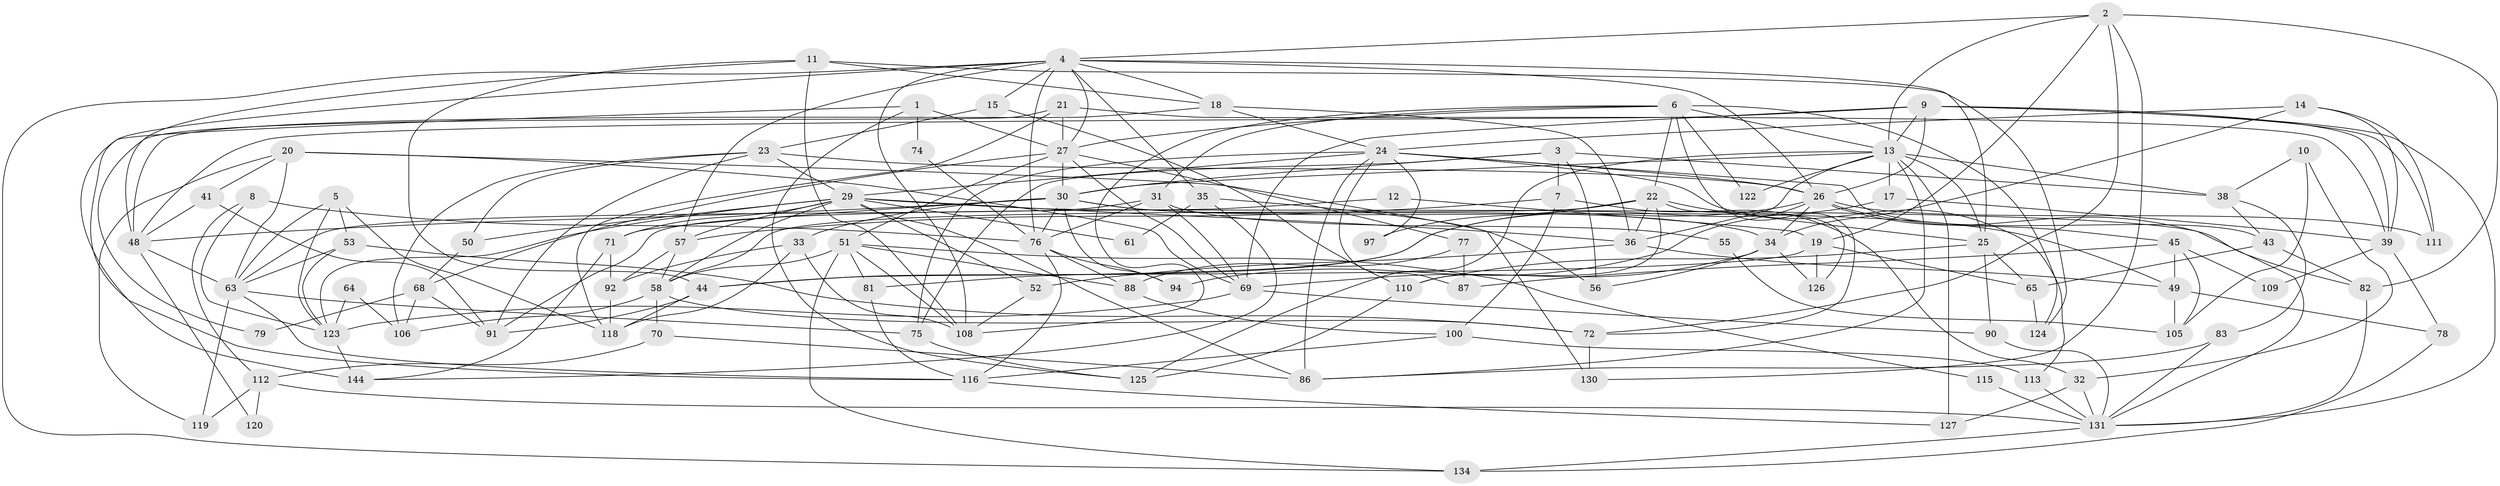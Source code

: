 // original degree distribution, {5: 0.20833333333333334, 3: 0.2777777777777778, 4: 0.2986111111111111, 2: 0.10416666666666667, 6: 0.0763888888888889, 7: 0.020833333333333332, 9: 0.006944444444444444, 8: 0.006944444444444444}
// Generated by graph-tools (version 1.1) at 2025/18/03/04/25 18:18:39]
// undirected, 100 vertices, 237 edges
graph export_dot {
graph [start="1"]
  node [color=gray90,style=filled];
  1;
  2 [super="+99+143"];
  3 [super="+89"];
  4 [super="+28+16"];
  5;
  6 [super="+101"];
  7;
  8;
  9 [super="+42"];
  10;
  11;
  12;
  13 [super="+96+40"];
  14;
  15;
  17;
  18 [super="+54"];
  19;
  20;
  21;
  22 [super="+133"];
  23 [super="+128"];
  24 [super="+46+80"];
  25 [super="+85"];
  26 [super="+84+114"];
  27 [super="+60+93"];
  29 [super="+37"];
  30 [super="+66+73"];
  31 [super="+103"];
  32;
  33 [super="+47"];
  34 [super="+117"];
  35;
  36;
  38;
  39 [super="+62"];
  41;
  43;
  44;
  45 [super="+135"];
  48 [super="+139"];
  49 [super="+59"];
  50;
  51 [super="+95"];
  52;
  53;
  55;
  56;
  57;
  58 [super="+136"];
  61;
  63 [super="+102"];
  64;
  65;
  68;
  69 [super="+98"];
  70;
  71;
  72 [super="+137"];
  74;
  75;
  76 [super="+140+104"];
  77;
  78;
  79;
  81;
  82;
  83;
  86 [super="+138"];
  87;
  88;
  90;
  91;
  92;
  94;
  97;
  100;
  105;
  106;
  108;
  109;
  110;
  111;
  112 [super="+132"];
  113;
  115;
  116 [super="+142"];
  118;
  119;
  120;
  122;
  123;
  124;
  125;
  126;
  127;
  130;
  131 [super="+141"];
  134;
  144;
  1 -- 125;
  1 -- 144;
  1 -- 74;
  1 -- 27 [weight=2];
  2 -- 19;
  2 -- 130;
  2 -- 82;
  2 -- 72;
  2 -- 4;
  2 -- 13;
  3 -- 7;
  3 -- 75;
  3 -- 56;
  3 -- 38;
  3 -- 30;
  4 -- 15;
  4 -- 35;
  4 -- 25;
  4 -- 57;
  4 -- 108;
  4 -- 18;
  4 -- 116;
  4 -- 134;
  4 -- 26;
  4 -- 76;
  4 -- 27;
  5 -- 53;
  5 -- 118;
  5 -- 63;
  5 -- 123;
  6 -- 124;
  6 -- 72;
  6 -- 122;
  6 -- 108;
  6 -- 13;
  6 -- 22;
  6 -- 31;
  6 -- 27;
  7 -- 57;
  7 -- 32;
  7 -- 100;
  8 -- 76;
  8 -- 123;
  8 -- 112;
  9 -- 48 [weight=2];
  9 -- 111;
  9 -- 39;
  9 -- 131;
  9 -- 69;
  9 -- 26;
  9 -- 13;
  10 -- 38;
  10 -- 32;
  10 -- 105;
  11 -- 48;
  11 -- 18;
  11 -- 44;
  11 -- 108;
  11 -- 124;
  12 -- 91;
  12 -- 19;
  13 -- 17 [weight=2];
  13 -- 38 [weight=2];
  13 -- 25;
  13 -- 36;
  13 -- 86;
  13 -- 122;
  13 -- 125;
  13 -- 30;
  13 -- 127;
  14 -- 111;
  14 -- 34;
  14 -- 39;
  14 -- 24;
  15 -- 110;
  15 -- 23;
  17 -- 44;
  17 -- 39;
  18 -- 36;
  18 -- 48;
  18 -- 24;
  19 -- 126;
  19 -- 44;
  19 -- 65;
  20 -- 130;
  20 -- 69;
  20 -- 41;
  20 -- 63;
  20 -- 119;
  21 -- 79;
  21 -- 118;
  21 -- 39;
  21 -- 27;
  22 -- 110;
  22 -- 58;
  22 -- 36;
  22 -- 97;
  22 -- 25;
  22 -- 126;
  23 -- 106;
  23 -- 50;
  23 -- 91;
  23 -- 26;
  23 -- 29;
  24 -- 113;
  24 -- 87;
  24 -- 97;
  24 -- 75;
  24 -- 26;
  24 -- 43;
  24 -- 29;
  24 -- 86;
  25 -- 90;
  25 -- 65;
  25 -- 110;
  26 -- 81;
  26 -- 94;
  26 -- 131;
  26 -- 45;
  26 -- 111;
  26 -- 34;
  27 -- 69;
  27 -- 68;
  27 -- 30;
  27 -- 77;
  27 -- 51;
  29 -- 36;
  29 -- 82;
  29 -- 71;
  29 -- 50;
  29 -- 61;
  29 -- 52;
  29 -- 86;
  29 -- 57;
  29 -- 123;
  29 -- 58;
  30 -- 94;
  30 -- 49;
  30 -- 33;
  30 -- 76;
  30 -- 48;
  30 -- 34;
  30 -- 71;
  31 -- 69;
  31 -- 55;
  31 -- 76;
  31 -- 63;
  32 -- 127;
  32 -- 131;
  33 -- 118;
  33 -- 108;
  33 -- 92;
  34 -- 69;
  34 -- 126;
  34 -- 56;
  35 -- 56;
  35 -- 61;
  35 -- 144;
  36 -- 49;
  36 -- 52;
  38 -- 83;
  38 -- 43;
  39 -- 78;
  39 -- 109;
  41 -- 91;
  41 -- 48;
  43 -- 65;
  43 -- 82;
  44 -- 91;
  44 -- 118;
  45 -- 87;
  45 -- 105;
  45 -- 109;
  45 -- 49;
  48 -- 120;
  48 -- 63;
  49 -- 105;
  49 -- 78;
  50 -- 68;
  51 -- 134;
  51 -- 81;
  51 -- 115;
  51 -- 88;
  51 -- 58;
  51 -- 108;
  52 -- 108;
  53 -- 63;
  53 -- 123;
  53 -- 72;
  55 -- 105;
  57 -- 92;
  57 -- 58;
  58 -- 70;
  58 -- 106;
  58 -- 72;
  63 -- 119;
  63 -- 75;
  63 -- 116;
  64 -- 106;
  64 -- 123;
  65 -- 124;
  68 -- 79;
  68 -- 91;
  68 -- 106;
  69 -- 90;
  69 -- 123;
  70 -- 86;
  70 -- 112;
  71 -- 144;
  71 -- 92;
  72 -- 130;
  74 -- 76;
  75 -- 125;
  76 -- 88 [weight=2];
  76 -- 94;
  76 -- 116;
  77 -- 88;
  77 -- 87;
  78 -- 134;
  81 -- 116;
  82 -- 131;
  83 -- 131;
  83 -- 86;
  88 -- 100;
  90 -- 131;
  92 -- 118;
  100 -- 113;
  100 -- 116;
  110 -- 125;
  112 -- 119;
  112 -- 131;
  112 -- 120;
  113 -- 131;
  115 -- 131;
  116 -- 127;
  123 -- 144;
  131 -- 134;
}
